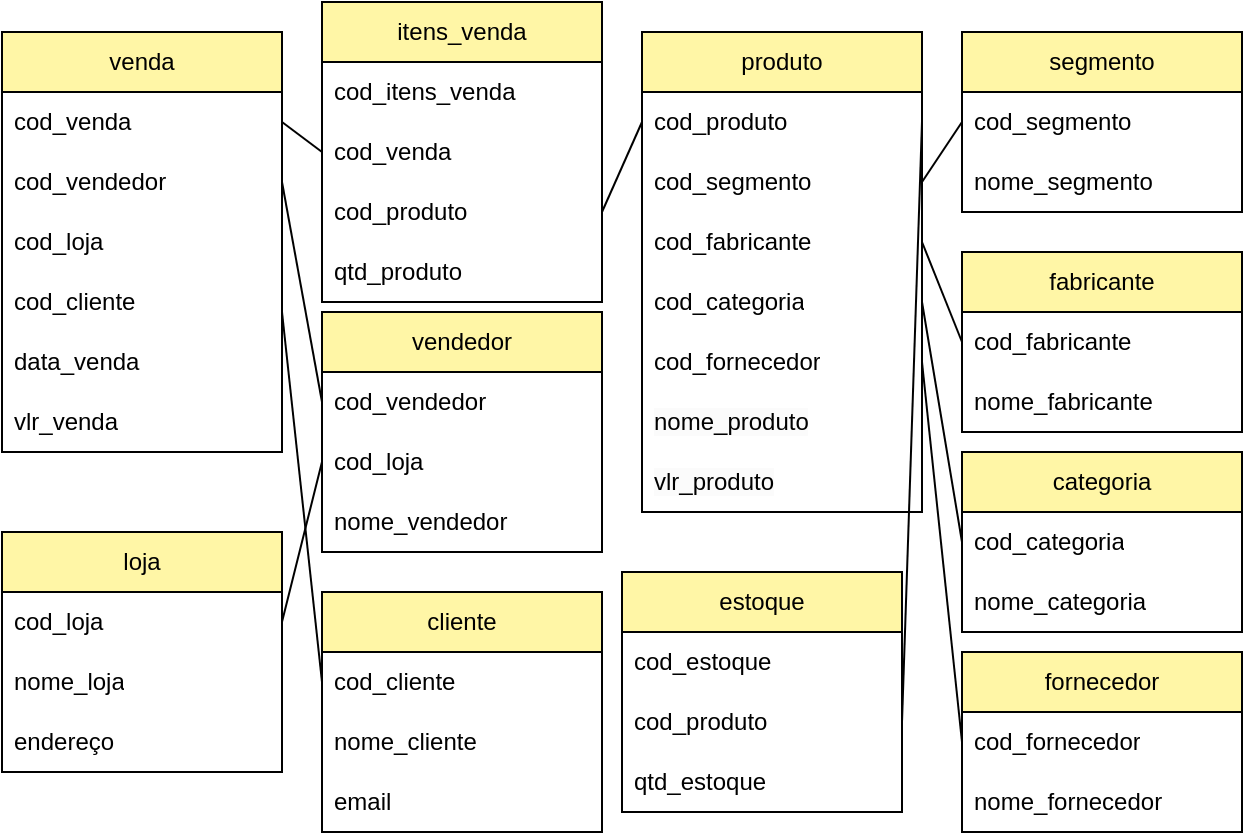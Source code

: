 <mxfile version="21.7.2" type="device">
  <diagram id="R2lEEEUBdFMjLlhIrx00" name="Page-1">
    <mxGraphModel dx="967" dy="429" grid="1" gridSize="10" guides="1" tooltips="1" connect="1" arrows="1" fold="1" page="1" pageScale="1" pageWidth="850" pageHeight="1100" math="0" shadow="0" extFonts="Permanent Marker^https://fonts.googleapis.com/css?family=Permanent+Marker">
      <root>
        <mxCell id="0" />
        <mxCell id="1" parent="0" />
        <mxCell id="n97kA2sj73yYqZTsJEaG-1" value="venda" style="swimlane;fontStyle=0;childLayout=stackLayout;horizontal=1;startSize=30;horizontalStack=0;resizeParent=1;resizeParentMax=0;resizeLast=0;collapsible=1;marginBottom=0;whiteSpace=wrap;html=1;fillColor=#FFF6A6;" parent="1" vertex="1">
          <mxGeometry x="140" y="20" width="140" height="210" as="geometry" />
        </mxCell>
        <mxCell id="n97kA2sj73yYqZTsJEaG-3" value="cod_venda" style="text;strokeColor=none;fillColor=none;align=left;verticalAlign=middle;spacingLeft=4;spacingRight=4;overflow=hidden;points=[[0,0.5],[1,0.5]];portConstraint=eastwest;rotatable=0;whiteSpace=wrap;html=1;" parent="n97kA2sj73yYqZTsJEaG-1" vertex="1">
          <mxGeometry y="30" width="140" height="30" as="geometry" />
        </mxCell>
        <mxCell id="n97kA2sj73yYqZTsJEaG-2" value="cod_vendedor" style="text;strokeColor=none;fillColor=none;align=left;verticalAlign=middle;spacingLeft=4;spacingRight=4;overflow=hidden;points=[[0,0.5],[1,0.5]];portConstraint=eastwest;rotatable=0;whiteSpace=wrap;html=1;" parent="n97kA2sj73yYqZTsJEaG-1" vertex="1">
          <mxGeometry y="60" width="140" height="30" as="geometry" />
        </mxCell>
        <mxCell id="n97kA2sj73yYqZTsJEaG-7" value="cod_loja" style="text;strokeColor=none;fillColor=none;align=left;verticalAlign=middle;spacingLeft=4;spacingRight=4;overflow=hidden;points=[[0,0.5],[1,0.5]];portConstraint=eastwest;rotatable=0;whiteSpace=wrap;html=1;" parent="n97kA2sj73yYqZTsJEaG-1" vertex="1">
          <mxGeometry y="90" width="140" height="30" as="geometry" />
        </mxCell>
        <mxCell id="n97kA2sj73yYqZTsJEaG-8" value="cod_cliente" style="text;strokeColor=none;fillColor=none;align=left;verticalAlign=middle;spacingLeft=4;spacingRight=4;overflow=hidden;points=[[0,0.5],[1,0.5]];portConstraint=eastwest;rotatable=0;whiteSpace=wrap;html=1;" parent="n97kA2sj73yYqZTsJEaG-1" vertex="1">
          <mxGeometry y="120" width="140" height="30" as="geometry" />
        </mxCell>
        <mxCell id="n97kA2sj73yYqZTsJEaG-9" value="data_venda" style="text;strokeColor=none;fillColor=none;align=left;verticalAlign=middle;spacingLeft=4;spacingRight=4;overflow=hidden;points=[[0,0.5],[1,0.5]];portConstraint=eastwest;rotatable=0;whiteSpace=wrap;html=1;" parent="n97kA2sj73yYqZTsJEaG-1" vertex="1">
          <mxGeometry y="150" width="140" height="30" as="geometry" />
        </mxCell>
        <mxCell id="n97kA2sj73yYqZTsJEaG-10" value="vlr_venda" style="text;strokeColor=none;fillColor=none;align=left;verticalAlign=middle;spacingLeft=4;spacingRight=4;overflow=hidden;points=[[0,0.5],[1,0.5]];portConstraint=eastwest;rotatable=0;whiteSpace=wrap;html=1;" parent="n97kA2sj73yYqZTsJEaG-1" vertex="1">
          <mxGeometry y="180" width="140" height="30" as="geometry" />
        </mxCell>
        <mxCell id="n97kA2sj73yYqZTsJEaG-13" value="itens_venda" style="swimlane;fontStyle=0;childLayout=stackLayout;horizontal=1;startSize=30;horizontalStack=0;resizeParent=1;resizeParentMax=0;resizeLast=0;collapsible=1;marginBottom=0;whiteSpace=wrap;html=1;fillColor=#FFF6A6;" parent="1" vertex="1">
          <mxGeometry x="300" y="5" width="140" height="150" as="geometry" />
        </mxCell>
        <mxCell id="n97kA2sj73yYqZTsJEaG-14" value="cod_itens_venda" style="text;strokeColor=none;fillColor=none;align=left;verticalAlign=middle;spacingLeft=4;spacingRight=4;overflow=hidden;points=[[0,0.5],[1,0.5]];portConstraint=eastwest;rotatable=0;whiteSpace=wrap;html=1;" parent="n97kA2sj73yYqZTsJEaG-13" vertex="1">
          <mxGeometry y="30" width="140" height="30" as="geometry" />
        </mxCell>
        <mxCell id="n97kA2sj73yYqZTsJEaG-23" value="cod_venda" style="text;strokeColor=none;fillColor=none;align=left;verticalAlign=middle;spacingLeft=4;spacingRight=4;overflow=hidden;points=[[0,0.5],[1,0.5]];portConstraint=eastwest;rotatable=0;whiteSpace=wrap;html=1;" parent="n97kA2sj73yYqZTsJEaG-13" vertex="1">
          <mxGeometry y="60" width="140" height="30" as="geometry" />
        </mxCell>
        <mxCell id="n97kA2sj73yYqZTsJEaG-24" value="cod_produto" style="text;strokeColor=none;fillColor=none;align=left;verticalAlign=middle;spacingLeft=4;spacingRight=4;overflow=hidden;points=[[0,0.5],[1,0.5]];portConstraint=eastwest;rotatable=0;whiteSpace=wrap;html=1;" parent="n97kA2sj73yYqZTsJEaG-13" vertex="1">
          <mxGeometry y="90" width="140" height="30" as="geometry" />
        </mxCell>
        <mxCell id="n97kA2sj73yYqZTsJEaG-72" value="qtd_produto" style="text;strokeColor=none;fillColor=none;align=left;verticalAlign=middle;spacingLeft=4;spacingRight=4;overflow=hidden;points=[[0,0.5],[1,0.5]];portConstraint=eastwest;rotatable=0;whiteSpace=wrap;html=1;" parent="n97kA2sj73yYqZTsJEaG-13" vertex="1">
          <mxGeometry y="120" width="140" height="30" as="geometry" />
        </mxCell>
        <mxCell id="n97kA2sj73yYqZTsJEaG-22" value="" style="endArrow=none;html=1;rounded=0;entryX=0;entryY=0.5;entryDx=0;entryDy=0;exitX=1;exitY=0.5;exitDx=0;exitDy=0;" parent="1" source="n97kA2sj73yYqZTsJEaG-3" target="n97kA2sj73yYqZTsJEaG-23" edge="1">
          <mxGeometry width="50" height="50" relative="1" as="geometry">
            <mxPoint x="360" y="140" as="sourcePoint" />
            <mxPoint x="410" y="90" as="targetPoint" />
          </mxGeometry>
        </mxCell>
        <mxCell id="n97kA2sj73yYqZTsJEaG-25" value="produto" style="swimlane;fontStyle=0;childLayout=stackLayout;horizontal=1;startSize=30;horizontalStack=0;resizeParent=1;resizeParentMax=0;resizeLast=0;collapsible=1;marginBottom=0;whiteSpace=wrap;html=1;fillColor=#FFF6A6;" parent="1" vertex="1">
          <mxGeometry x="460" y="20" width="140" height="240" as="geometry" />
        </mxCell>
        <mxCell id="n97kA2sj73yYqZTsJEaG-26" value="cod_produto" style="text;strokeColor=none;fillColor=none;align=left;verticalAlign=middle;spacingLeft=4;spacingRight=4;overflow=hidden;points=[[0,0.5],[1,0.5]];portConstraint=eastwest;rotatable=0;whiteSpace=wrap;html=1;" parent="n97kA2sj73yYqZTsJEaG-25" vertex="1">
          <mxGeometry y="30" width="140" height="30" as="geometry" />
        </mxCell>
        <mxCell id="n97kA2sj73yYqZTsJEaG-27" value="cod_segmento" style="text;strokeColor=none;fillColor=none;align=left;verticalAlign=middle;spacingLeft=4;spacingRight=4;overflow=hidden;points=[[0,0.5],[1,0.5]];portConstraint=eastwest;rotatable=0;whiteSpace=wrap;html=1;" parent="n97kA2sj73yYqZTsJEaG-25" vertex="1">
          <mxGeometry y="60" width="140" height="30" as="geometry" />
        </mxCell>
        <mxCell id="n97kA2sj73yYqZTsJEaG-28" value="cod_fabricante" style="text;strokeColor=none;fillColor=none;align=left;verticalAlign=middle;spacingLeft=4;spacingRight=4;overflow=hidden;points=[[0,0.5],[1,0.5]];portConstraint=eastwest;rotatable=0;whiteSpace=wrap;html=1;" parent="n97kA2sj73yYqZTsJEaG-25" vertex="1">
          <mxGeometry y="90" width="140" height="30" as="geometry" />
        </mxCell>
        <mxCell id="n97kA2sj73yYqZTsJEaG-37" value="cod_categoria" style="text;strokeColor=none;fillColor=none;align=left;verticalAlign=middle;spacingLeft=4;spacingRight=4;overflow=hidden;points=[[0,0.5],[1,0.5]];portConstraint=eastwest;rotatable=0;whiteSpace=wrap;html=1;" parent="n97kA2sj73yYqZTsJEaG-25" vertex="1">
          <mxGeometry y="120" width="140" height="30" as="geometry" />
        </mxCell>
        <mxCell id="n97kA2sj73yYqZTsJEaG-38" value="cod_fornecedor" style="text;strokeColor=none;fillColor=none;align=left;verticalAlign=middle;spacingLeft=4;spacingRight=4;overflow=hidden;points=[[0,0.5],[1,0.5]];portConstraint=eastwest;rotatable=0;whiteSpace=wrap;html=1;" parent="n97kA2sj73yYqZTsJEaG-25" vertex="1">
          <mxGeometry y="150" width="140" height="30" as="geometry" />
        </mxCell>
        <mxCell id="n97kA2sj73yYqZTsJEaG-39" value="&lt;meta charset=&quot;utf-8&quot;&gt;&lt;span style=&quot;color: rgb(0, 0, 0); font-family: Helvetica; font-size: 12px; font-style: normal; font-variant-ligatures: normal; font-variant-caps: normal; font-weight: 400; letter-spacing: normal; orphans: 2; text-align: left; text-indent: 0px; text-transform: none; widows: 2; word-spacing: 0px; -webkit-text-stroke-width: 0px; background-color: rgb(251, 251, 251); text-decoration-thickness: initial; text-decoration-style: initial; text-decoration-color: initial; float: none; display: inline !important;&quot;&gt;nome_produto&lt;/span&gt;" style="text;strokeColor=none;fillColor=none;align=left;verticalAlign=middle;spacingLeft=4;spacingRight=4;overflow=hidden;points=[[0,0.5],[1,0.5]];portConstraint=eastwest;rotatable=0;whiteSpace=wrap;html=1;" parent="n97kA2sj73yYqZTsJEaG-25" vertex="1">
          <mxGeometry y="180" width="140" height="30" as="geometry" />
        </mxCell>
        <mxCell id="n97kA2sj73yYqZTsJEaG-60" value="&lt;meta charset=&quot;utf-8&quot;&gt;&lt;span style=&quot;color: rgb(0, 0, 0); font-family: Helvetica; font-size: 12px; font-style: normal; font-variant-ligatures: normal; font-variant-caps: normal; font-weight: 400; letter-spacing: normal; orphans: 2; text-align: left; text-indent: 0px; text-transform: none; widows: 2; word-spacing: 0px; -webkit-text-stroke-width: 0px; background-color: rgb(251, 251, 251); text-decoration-thickness: initial; text-decoration-style: initial; text-decoration-color: initial; float: none; display: inline !important;&quot;&gt;vlr_produto&lt;/span&gt;" style="text;strokeColor=none;fillColor=none;align=left;verticalAlign=middle;spacingLeft=4;spacingRight=4;overflow=hidden;points=[[0,0.5],[1,0.5]];portConstraint=eastwest;rotatable=0;whiteSpace=wrap;html=1;" parent="n97kA2sj73yYqZTsJEaG-25" vertex="1">
          <mxGeometry y="210" width="140" height="30" as="geometry" />
        </mxCell>
        <mxCell id="n97kA2sj73yYqZTsJEaG-30" value="segmento" style="swimlane;fontStyle=0;childLayout=stackLayout;horizontal=1;startSize=30;horizontalStack=0;resizeParent=1;resizeParentMax=0;resizeLast=0;collapsible=1;marginBottom=0;whiteSpace=wrap;html=1;fillColor=#FFF6A6;" parent="1" vertex="1">
          <mxGeometry x="620" y="20" width="140" height="90" as="geometry" />
        </mxCell>
        <mxCell id="n97kA2sj73yYqZTsJEaG-31" value="cod_segmento" style="text;strokeColor=none;fillColor=none;align=left;verticalAlign=middle;spacingLeft=4;spacingRight=4;overflow=hidden;points=[[0,0.5],[1,0.5]];portConstraint=eastwest;rotatable=0;whiteSpace=wrap;html=1;" parent="n97kA2sj73yYqZTsJEaG-30" vertex="1">
          <mxGeometry y="30" width="140" height="30" as="geometry" />
        </mxCell>
        <mxCell id="n97kA2sj73yYqZTsJEaG-32" value="nome_segmento" style="text;strokeColor=none;fillColor=none;align=left;verticalAlign=middle;spacingLeft=4;spacingRight=4;overflow=hidden;points=[[0,0.5],[1,0.5]];portConstraint=eastwest;rotatable=0;whiteSpace=wrap;html=1;" parent="n97kA2sj73yYqZTsJEaG-30" vertex="1">
          <mxGeometry y="60" width="140" height="30" as="geometry" />
        </mxCell>
        <mxCell id="n97kA2sj73yYqZTsJEaG-34" value="fabricante" style="swimlane;fontStyle=0;childLayout=stackLayout;horizontal=1;startSize=30;horizontalStack=0;resizeParent=1;resizeParentMax=0;resizeLast=0;collapsible=1;marginBottom=0;whiteSpace=wrap;html=1;fillColor=#FFF6A6;" parent="1" vertex="1">
          <mxGeometry x="620" y="130" width="140" height="90" as="geometry" />
        </mxCell>
        <mxCell id="n97kA2sj73yYqZTsJEaG-35" value="cod_fabricante" style="text;strokeColor=none;fillColor=none;align=left;verticalAlign=middle;spacingLeft=4;spacingRight=4;overflow=hidden;points=[[0,0.5],[1,0.5]];portConstraint=eastwest;rotatable=0;whiteSpace=wrap;html=1;" parent="n97kA2sj73yYqZTsJEaG-34" vertex="1">
          <mxGeometry y="30" width="140" height="30" as="geometry" />
        </mxCell>
        <mxCell id="n97kA2sj73yYqZTsJEaG-36" value="nome_fabricante" style="text;strokeColor=none;fillColor=none;align=left;verticalAlign=middle;spacingLeft=4;spacingRight=4;overflow=hidden;points=[[0,0.5],[1,0.5]];portConstraint=eastwest;rotatable=0;whiteSpace=wrap;html=1;" parent="n97kA2sj73yYqZTsJEaG-34" vertex="1">
          <mxGeometry y="60" width="140" height="30" as="geometry" />
        </mxCell>
        <mxCell id="n97kA2sj73yYqZTsJEaG-40" value="" style="endArrow=none;html=1;rounded=0;entryX=1;entryY=0.5;entryDx=0;entryDy=0;exitX=0;exitY=0.5;exitDx=0;exitDy=0;" parent="1" source="n97kA2sj73yYqZTsJEaG-26" target="n97kA2sj73yYqZTsJEaG-24" edge="1">
          <mxGeometry width="50" height="50" relative="1" as="geometry">
            <mxPoint x="440" y="210" as="sourcePoint" />
            <mxPoint x="490" y="240" as="targetPoint" />
          </mxGeometry>
        </mxCell>
        <mxCell id="n97kA2sj73yYqZTsJEaG-41" value="" style="endArrow=none;html=1;rounded=0;entryX=1;entryY=0.5;entryDx=0;entryDy=0;exitX=0;exitY=0.5;exitDx=0;exitDy=0;" parent="1" source="n97kA2sj73yYqZTsJEaG-31" target="n97kA2sj73yYqZTsJEaG-27" edge="1">
          <mxGeometry width="50" height="50" relative="1" as="geometry">
            <mxPoint x="720" y="95" as="sourcePoint" />
            <mxPoint x="680" y="155" as="targetPoint" />
          </mxGeometry>
        </mxCell>
        <mxCell id="n97kA2sj73yYqZTsJEaG-42" value="" style="endArrow=none;html=1;rounded=0;entryX=1;entryY=0.5;entryDx=0;entryDy=0;exitX=0;exitY=0.5;exitDx=0;exitDy=0;" parent="1" source="n97kA2sj73yYqZTsJEaG-35" target="n97kA2sj73yYqZTsJEaG-28" edge="1">
          <mxGeometry width="50" height="50" relative="1" as="geometry">
            <mxPoint x="730" y="105" as="sourcePoint" />
            <mxPoint x="700" y="135" as="targetPoint" />
          </mxGeometry>
        </mxCell>
        <mxCell id="n97kA2sj73yYqZTsJEaG-43" value="vendedor" style="swimlane;fontStyle=0;childLayout=stackLayout;horizontal=1;startSize=30;horizontalStack=0;resizeParent=1;resizeParentMax=0;resizeLast=0;collapsible=1;marginBottom=0;whiteSpace=wrap;html=1;fillColor=#FFF6A6;" parent="1" vertex="1">
          <mxGeometry x="300" y="160" width="140" height="120" as="geometry" />
        </mxCell>
        <mxCell id="n97kA2sj73yYqZTsJEaG-44" value="cod_vendedor" style="text;strokeColor=none;fillColor=none;align=left;verticalAlign=middle;spacingLeft=4;spacingRight=4;overflow=hidden;points=[[0,0.5],[1,0.5]];portConstraint=eastwest;rotatable=0;whiteSpace=wrap;html=1;" parent="n97kA2sj73yYqZTsJEaG-43" vertex="1">
          <mxGeometry y="30" width="140" height="30" as="geometry" />
        </mxCell>
        <mxCell id="n97kA2sj73yYqZTsJEaG-48" value="cod_loja" style="text;strokeColor=none;fillColor=none;align=left;verticalAlign=middle;spacingLeft=4;spacingRight=4;overflow=hidden;points=[[0,0.5],[1,0.5]];portConstraint=eastwest;rotatable=0;whiteSpace=wrap;html=1;" parent="n97kA2sj73yYqZTsJEaG-43" vertex="1">
          <mxGeometry y="60" width="140" height="30" as="geometry" />
        </mxCell>
        <mxCell id="n97kA2sj73yYqZTsJEaG-49" value="nome_vendedor" style="text;strokeColor=none;fillColor=none;align=left;verticalAlign=middle;spacingLeft=4;spacingRight=4;overflow=hidden;points=[[0,0.5],[1,0.5]];portConstraint=eastwest;rotatable=0;whiteSpace=wrap;html=1;" parent="n97kA2sj73yYqZTsJEaG-43" vertex="1">
          <mxGeometry y="90" width="140" height="30" as="geometry" />
        </mxCell>
        <mxCell id="n97kA2sj73yYqZTsJEaG-47" value="" style="endArrow=none;html=1;rounded=0;entryX=0;entryY=0.5;entryDx=0;entryDy=0;exitX=1;exitY=0.5;exitDx=0;exitDy=0;" parent="1" source="n97kA2sj73yYqZTsJEaG-2" target="n97kA2sj73yYqZTsJEaG-44" edge="1">
          <mxGeometry width="50" height="50" relative="1" as="geometry">
            <mxPoint x="290" y="75" as="sourcePoint" />
            <mxPoint x="310" y="105" as="targetPoint" />
          </mxGeometry>
        </mxCell>
        <mxCell id="n97kA2sj73yYqZTsJEaG-50" value="loja" style="swimlane;fontStyle=0;childLayout=stackLayout;horizontal=1;startSize=30;horizontalStack=0;resizeParent=1;resizeParentMax=0;resizeLast=0;collapsible=1;marginBottom=0;whiteSpace=wrap;html=1;fillColor=#FFF6A6;" parent="1" vertex="1">
          <mxGeometry x="140" y="270" width="140" height="120" as="geometry" />
        </mxCell>
        <mxCell id="n97kA2sj73yYqZTsJEaG-51" value="cod_loja" style="text;strokeColor=none;fillColor=none;align=left;verticalAlign=middle;spacingLeft=4;spacingRight=4;overflow=hidden;points=[[0,0.5],[1,0.5]];portConstraint=eastwest;rotatable=0;whiteSpace=wrap;html=1;" parent="n97kA2sj73yYqZTsJEaG-50" vertex="1">
          <mxGeometry y="30" width="140" height="30" as="geometry" />
        </mxCell>
        <mxCell id="n97kA2sj73yYqZTsJEaG-52" value="nome_loja" style="text;strokeColor=none;fillColor=none;align=left;verticalAlign=middle;spacingLeft=4;spacingRight=4;overflow=hidden;points=[[0,0.5],[1,0.5]];portConstraint=eastwest;rotatable=0;whiteSpace=wrap;html=1;" parent="n97kA2sj73yYqZTsJEaG-50" vertex="1">
          <mxGeometry y="60" width="140" height="30" as="geometry" />
        </mxCell>
        <mxCell id="n97kA2sj73yYqZTsJEaG-53" value="endereço" style="text;strokeColor=none;fillColor=none;align=left;verticalAlign=middle;spacingLeft=4;spacingRight=4;overflow=hidden;points=[[0,0.5],[1,0.5]];portConstraint=eastwest;rotatable=0;whiteSpace=wrap;html=1;" parent="n97kA2sj73yYqZTsJEaG-50" vertex="1">
          <mxGeometry y="90" width="140" height="30" as="geometry" />
        </mxCell>
        <mxCell id="n97kA2sj73yYqZTsJEaG-54" value="" style="endArrow=none;html=1;rounded=0;exitX=0;exitY=0.5;exitDx=0;exitDy=0;entryX=1;entryY=0.5;entryDx=0;entryDy=0;" parent="1" source="n97kA2sj73yYqZTsJEaG-48" target="n97kA2sj73yYqZTsJEaG-51" edge="1">
          <mxGeometry width="50" height="50" relative="1" as="geometry">
            <mxPoint x="450" y="220" as="sourcePoint" />
            <mxPoint x="510" y="270" as="targetPoint" />
          </mxGeometry>
        </mxCell>
        <mxCell id="n97kA2sj73yYqZTsJEaG-56" value="categoria" style="swimlane;fontStyle=0;childLayout=stackLayout;horizontal=1;startSize=30;horizontalStack=0;resizeParent=1;resizeParentMax=0;resizeLast=0;collapsible=1;marginBottom=0;whiteSpace=wrap;html=1;fillColor=#FFF6A6;" parent="1" vertex="1">
          <mxGeometry x="620" y="230" width="140" height="90" as="geometry" />
        </mxCell>
        <mxCell id="n97kA2sj73yYqZTsJEaG-57" value="cod_categoria" style="text;strokeColor=none;fillColor=none;align=left;verticalAlign=middle;spacingLeft=4;spacingRight=4;overflow=hidden;points=[[0,0.5],[1,0.5]];portConstraint=eastwest;rotatable=0;whiteSpace=wrap;html=1;" parent="n97kA2sj73yYqZTsJEaG-56" vertex="1">
          <mxGeometry y="30" width="140" height="30" as="geometry" />
        </mxCell>
        <mxCell id="n97kA2sj73yYqZTsJEaG-58" value="nome_categoria" style="text;strokeColor=none;fillColor=none;align=left;verticalAlign=middle;spacingLeft=4;spacingRight=4;overflow=hidden;points=[[0,0.5],[1,0.5]];portConstraint=eastwest;rotatable=0;whiteSpace=wrap;html=1;" parent="n97kA2sj73yYqZTsJEaG-56" vertex="1">
          <mxGeometry y="60" width="140" height="30" as="geometry" />
        </mxCell>
        <mxCell id="n97kA2sj73yYqZTsJEaG-59" value="" style="endArrow=none;html=1;rounded=0;entryX=1;entryY=0.5;entryDx=0;entryDy=0;exitX=0;exitY=0.5;exitDx=0;exitDy=0;" parent="1" source="n97kA2sj73yYqZTsJEaG-57" target="n97kA2sj73yYqZTsJEaG-37" edge="1">
          <mxGeometry width="50" height="50" relative="1" as="geometry">
            <mxPoint x="580" y="290" as="sourcePoint" />
            <mxPoint x="560" y="240" as="targetPoint" />
          </mxGeometry>
        </mxCell>
        <mxCell id="n97kA2sj73yYqZTsJEaG-63" value="fornecedor" style="swimlane;fontStyle=0;childLayout=stackLayout;horizontal=1;startSize=30;horizontalStack=0;resizeParent=1;resizeParentMax=0;resizeLast=0;collapsible=1;marginBottom=0;whiteSpace=wrap;html=1;fillColor=#FFF6A6;" parent="1" vertex="1">
          <mxGeometry x="620" y="330" width="140" height="90" as="geometry" />
        </mxCell>
        <mxCell id="n97kA2sj73yYqZTsJEaG-64" value="cod_fornecedor" style="text;strokeColor=none;fillColor=none;align=left;verticalAlign=middle;spacingLeft=4;spacingRight=4;overflow=hidden;points=[[0,0.5],[1,0.5]];portConstraint=eastwest;rotatable=0;whiteSpace=wrap;html=1;" parent="n97kA2sj73yYqZTsJEaG-63" vertex="1">
          <mxGeometry y="30" width="140" height="30" as="geometry" />
        </mxCell>
        <mxCell id="n97kA2sj73yYqZTsJEaG-65" value="nome_fornecedor" style="text;strokeColor=none;fillColor=none;align=left;verticalAlign=middle;spacingLeft=4;spacingRight=4;overflow=hidden;points=[[0,0.5],[1,0.5]];portConstraint=eastwest;rotatable=0;whiteSpace=wrap;html=1;" parent="n97kA2sj73yYqZTsJEaG-63" vertex="1">
          <mxGeometry y="60" width="140" height="30" as="geometry" />
        </mxCell>
        <mxCell id="n97kA2sj73yYqZTsJEaG-66" value="" style="endArrow=none;html=1;rounded=0;entryX=1;entryY=0.5;entryDx=0;entryDy=0;exitX=0;exitY=0.5;exitDx=0;exitDy=0;" parent="1" source="n97kA2sj73yYqZTsJEaG-64" target="n97kA2sj73yYqZTsJEaG-38" edge="1">
          <mxGeometry width="50" height="50" relative="1" as="geometry">
            <mxPoint x="580" y="410" as="sourcePoint" />
            <mxPoint x="560" y="290" as="targetPoint" />
          </mxGeometry>
        </mxCell>
        <mxCell id="n97kA2sj73yYqZTsJEaG-67" value="cliente" style="swimlane;fontStyle=0;childLayout=stackLayout;horizontal=1;startSize=30;horizontalStack=0;resizeParent=1;resizeParentMax=0;resizeLast=0;collapsible=1;marginBottom=0;whiteSpace=wrap;html=1;fillColor=#FFF6A6;" parent="1" vertex="1">
          <mxGeometry x="300" y="300" width="140" height="120" as="geometry" />
        </mxCell>
        <mxCell id="n97kA2sj73yYqZTsJEaG-68" value="cod_cliente" style="text;strokeColor=none;fillColor=none;align=left;verticalAlign=middle;spacingLeft=4;spacingRight=4;overflow=hidden;points=[[0,0.5],[1,0.5]];portConstraint=eastwest;rotatable=0;whiteSpace=wrap;html=1;" parent="n97kA2sj73yYqZTsJEaG-67" vertex="1">
          <mxGeometry y="30" width="140" height="30" as="geometry" />
        </mxCell>
        <mxCell id="n97kA2sj73yYqZTsJEaG-69" value="nome_cliente" style="text;strokeColor=none;fillColor=none;align=left;verticalAlign=middle;spacingLeft=4;spacingRight=4;overflow=hidden;points=[[0,0.5],[1,0.5]];portConstraint=eastwest;rotatable=0;whiteSpace=wrap;html=1;" parent="n97kA2sj73yYqZTsJEaG-67" vertex="1">
          <mxGeometry y="60" width="140" height="30" as="geometry" />
        </mxCell>
        <mxCell id="n97kA2sj73yYqZTsJEaG-70" value="email" style="text;strokeColor=none;fillColor=none;align=left;verticalAlign=middle;spacingLeft=4;spacingRight=4;overflow=hidden;points=[[0,0.5],[1,0.5]];portConstraint=eastwest;rotatable=0;whiteSpace=wrap;html=1;" parent="n97kA2sj73yYqZTsJEaG-67" vertex="1">
          <mxGeometry y="90" width="140" height="30" as="geometry" />
        </mxCell>
        <mxCell id="n97kA2sj73yYqZTsJEaG-71" value="" style="endArrow=none;html=1;rounded=0;entryX=0;entryY=0.5;entryDx=0;entryDy=0;" parent="1" target="n97kA2sj73yYqZTsJEaG-68" edge="1">
          <mxGeometry width="50" height="50" relative="1" as="geometry">
            <mxPoint x="280" y="160" as="sourcePoint" />
            <mxPoint x="330" y="440" as="targetPoint" />
          </mxGeometry>
        </mxCell>
        <mxCell id="Jhr7ID-jlZKUcuqbEu7C-1" value="estoque" style="swimlane;fontStyle=0;childLayout=stackLayout;horizontal=1;startSize=30;horizontalStack=0;resizeParent=1;resizeParentMax=0;resizeLast=0;collapsible=1;marginBottom=0;whiteSpace=wrap;html=1;fillColor=#FFF6A6;" parent="1" vertex="1">
          <mxGeometry x="450" y="290" width="140" height="120" as="geometry" />
        </mxCell>
        <mxCell id="Jhr7ID-jlZKUcuqbEu7C-2" value="cod_estoque" style="text;strokeColor=none;fillColor=none;align=left;verticalAlign=middle;spacingLeft=4;spacingRight=4;overflow=hidden;points=[[0,0.5],[1,0.5]];portConstraint=eastwest;rotatable=0;whiteSpace=wrap;html=1;" parent="Jhr7ID-jlZKUcuqbEu7C-1" vertex="1">
          <mxGeometry y="30" width="140" height="30" as="geometry" />
        </mxCell>
        <mxCell id="Jhr7ID-jlZKUcuqbEu7C-3" value="cod_produto" style="text;strokeColor=none;fillColor=none;align=left;verticalAlign=middle;spacingLeft=4;spacingRight=4;overflow=hidden;points=[[0,0.5],[1,0.5]];portConstraint=eastwest;rotatable=0;whiteSpace=wrap;html=1;" parent="Jhr7ID-jlZKUcuqbEu7C-1" vertex="1">
          <mxGeometry y="60" width="140" height="30" as="geometry" />
        </mxCell>
        <mxCell id="Jhr7ID-jlZKUcuqbEu7C-4" value="qtd_estoque" style="text;strokeColor=none;fillColor=none;align=left;verticalAlign=middle;spacingLeft=4;spacingRight=4;overflow=hidden;points=[[0,0.5],[1,0.5]];portConstraint=eastwest;rotatable=0;whiteSpace=wrap;html=1;" parent="Jhr7ID-jlZKUcuqbEu7C-1" vertex="1">
          <mxGeometry y="90" width="140" height="30" as="geometry" />
        </mxCell>
        <mxCell id="Jhr7ID-jlZKUcuqbEu7C-5" value="" style="endArrow=none;html=1;rounded=0;entryX=1;entryY=0.5;entryDx=0;entryDy=0;exitX=1;exitY=0.5;exitDx=0;exitDy=0;" parent="1" source="n97kA2sj73yYqZTsJEaG-26" target="Jhr7ID-jlZKUcuqbEu7C-3" edge="1">
          <mxGeometry width="50" height="50" relative="1" as="geometry">
            <mxPoint x="470" y="75" as="sourcePoint" />
            <mxPoint x="450" y="120" as="targetPoint" />
          </mxGeometry>
        </mxCell>
      </root>
    </mxGraphModel>
  </diagram>
</mxfile>
